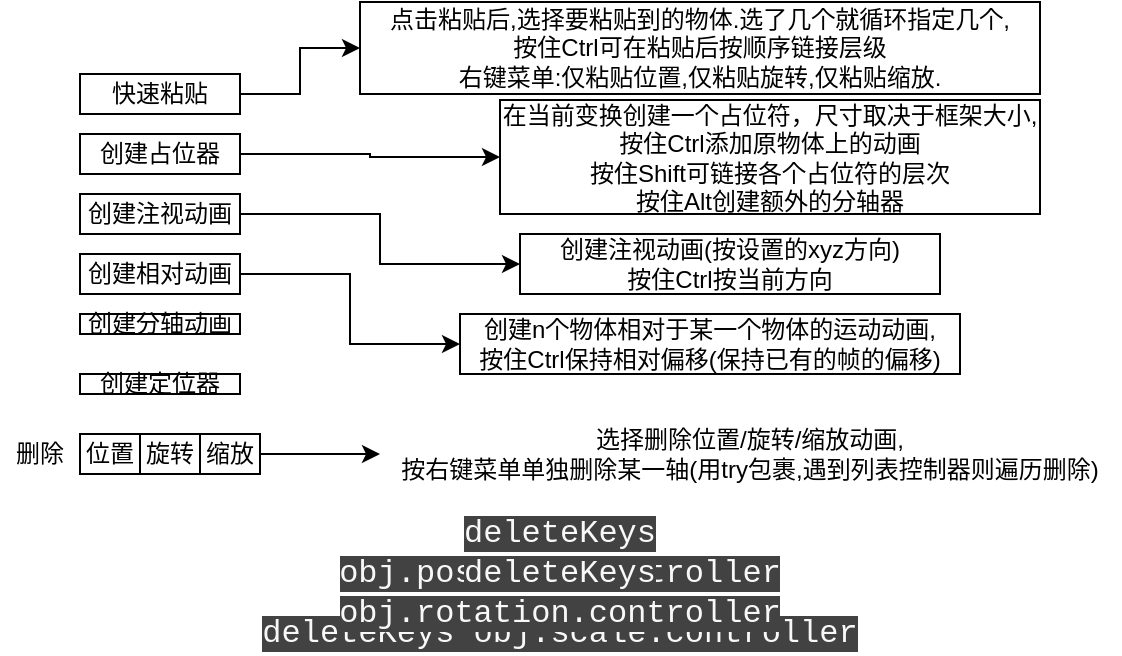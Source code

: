 <mxfile version="14.1.8" type="device"><diagram id="7xiE6RYRiQGMGOgVuofk" name="第 1 页"><mxGraphModel dx="621" dy="461" grid="1" gridSize="10" guides="1" tooltips="1" connect="1" arrows="1" fold="1" page="1" pageScale="1" pageWidth="827" pageHeight="1169" math="0" shadow="0"><root><mxCell id="0"/><mxCell id="1" parent="0"/><mxCell id="pkAl36hF4ZdFCa-bUt4K-17" style="edgeStyle=orthogonalEdgeStyle;rounded=0;orthogonalLoop=1;jettySize=auto;html=1;entryX=0;entryY=0.5;entryDx=0;entryDy=0;" edge="1" parent="1" source="pkAl36hF4ZdFCa-bUt4K-2" target="pkAl36hF4ZdFCa-bUt4K-11"><mxGeometry relative="1" as="geometry"/></mxCell><mxCell id="pkAl36hF4ZdFCa-bUt4K-2" value="快速粘贴" style="rounded=0;whiteSpace=wrap;html=1;" vertex="1" parent="1"><mxGeometry x="40" y="40" width="80" height="20" as="geometry"/></mxCell><mxCell id="pkAl36hF4ZdFCa-bUt4K-10" value="" style="edgeStyle=orthogonalEdgeStyle;rounded=0;orthogonalLoop=1;jettySize=auto;html=1;" edge="1" parent="1" source="pkAl36hF4ZdFCa-bUt4K-3" target="pkAl36hF4ZdFCa-bUt4K-8"><mxGeometry relative="1" as="geometry"/></mxCell><mxCell id="pkAl36hF4ZdFCa-bUt4K-3" value="创建占位器" style="rounded=0;whiteSpace=wrap;html=1;" vertex="1" parent="1"><mxGeometry x="40" y="70" width="80" height="20" as="geometry"/></mxCell><mxCell id="pkAl36hF4ZdFCa-bUt4K-13" style="edgeStyle=orthogonalEdgeStyle;rounded=0;orthogonalLoop=1;jettySize=auto;html=1;entryX=0;entryY=0.5;entryDx=0;entryDy=0;" edge="1" parent="1" source="pkAl36hF4ZdFCa-bUt4K-4" target="pkAl36hF4ZdFCa-bUt4K-9"><mxGeometry relative="1" as="geometry"/></mxCell><mxCell id="pkAl36hF4ZdFCa-bUt4K-4" value="创建注视动画" style="rounded=0;whiteSpace=wrap;html=1;" vertex="1" parent="1"><mxGeometry x="40" y="100" width="80" height="20" as="geometry"/></mxCell><mxCell id="pkAl36hF4ZdFCa-bUt4K-18" style="edgeStyle=orthogonalEdgeStyle;rounded=0;orthogonalLoop=1;jettySize=auto;html=1;entryX=0;entryY=0.5;entryDx=0;entryDy=0;" edge="1" parent="1" source="pkAl36hF4ZdFCa-bUt4K-5" target="pkAl36hF4ZdFCa-bUt4K-14"><mxGeometry relative="1" as="geometry"/></mxCell><mxCell id="pkAl36hF4ZdFCa-bUt4K-5" value="创建相对动画" style="rounded=0;whiteSpace=wrap;html=1;" vertex="1" parent="1"><mxGeometry x="40" y="130" width="80" height="20" as="geometry"/></mxCell><mxCell id="pkAl36hF4ZdFCa-bUt4K-6" value="创建分轴动画" style="rounded=0;whiteSpace=wrap;html=1;" vertex="1" parent="1"><mxGeometry x="40" y="160" width="80" height="10" as="geometry"/></mxCell><mxCell id="pkAl36hF4ZdFCa-bUt4K-7" value="创建定位器" style="rounded=0;whiteSpace=wrap;html=1;" vertex="1" parent="1"><mxGeometry x="40" y="190" width="80" height="10" as="geometry"/></mxCell><mxCell id="pkAl36hF4ZdFCa-bUt4K-8" value="在当前变换创建一个占位符，尺寸取决于框架大小,&lt;br&gt;按住Ctrl添加原物体上的动画&lt;br&gt;按住Shift可链接各个占位符的层次&lt;br&gt;按住Alt创建额外的分轴器" style="text;html=1;align=center;verticalAlign=middle;whiteSpace=wrap;rounded=0;strokeColor=#000000;perimeterSpacing=0;" vertex="1" parent="1"><mxGeometry x="250" y="53" width="270" height="57" as="geometry"/></mxCell><mxCell id="pkAl36hF4ZdFCa-bUt4K-9" value="创建注视动画(按设置的xyz方向)&lt;br&gt;按住Ctrl按当前方向" style="text;html=1;fillColor=none;align=center;verticalAlign=middle;whiteSpace=wrap;rounded=0;strokeColor=#000000;" vertex="1" parent="1"><mxGeometry x="260" y="120" width="210" height="30" as="geometry"/></mxCell><mxCell id="pkAl36hF4ZdFCa-bUt4K-11" value="点击粘贴后,选择要粘贴到的物体.选了几个就循环指定几个,&lt;br&gt;按住Ctrl可在粘贴后按顺序链接层级&lt;br&gt;右键菜单:仅粘贴位置,仅粘贴旋转,仅粘贴缩放." style="text;html=1;fillColor=none;align=center;verticalAlign=middle;whiteSpace=wrap;rounded=0;strokeColor=#000000;" vertex="1" parent="1"><mxGeometry x="180" y="4" width="340" height="46" as="geometry"/></mxCell><mxCell id="pkAl36hF4ZdFCa-bUt4K-14" value="创建n个物体相对于某一个物体的运动动画,&lt;br&gt;按住Ctrl保持相对偏移(保持已有的帧的偏移)" style="text;html=1;fillColor=none;align=center;verticalAlign=middle;whiteSpace=wrap;rounded=0;strokeColor=#000000;" vertex="1" parent="1"><mxGeometry x="230" y="160" width="250" height="30" as="geometry"/></mxCell><mxCell id="pkAl36hF4ZdFCa-bUt4K-15" value="位置" style="rounded=0;whiteSpace=wrap;html=1;" vertex="1" parent="1"><mxGeometry x="40" y="220" width="30" height="20" as="geometry"/></mxCell><mxCell id="pkAl36hF4ZdFCa-bUt4K-16" value="旋转" style="rounded=0;whiteSpace=wrap;html=1;" vertex="1" parent="1"><mxGeometry x="70" y="220" width="30" height="20" as="geometry"/></mxCell><mxCell id="pkAl36hF4ZdFCa-bUt4K-19" value="删除" style="text;html=1;strokeColor=none;fillColor=none;align=center;verticalAlign=middle;whiteSpace=wrap;rounded=0;" vertex="1" parent="1"><mxGeometry y="220" width="40" height="20" as="geometry"/></mxCell><mxCell id="pkAl36hF4ZdFCa-bUt4K-22" style="edgeStyle=orthogonalEdgeStyle;rounded=0;orthogonalLoop=1;jettySize=auto;html=1;" edge="1" parent="1" source="pkAl36hF4ZdFCa-bUt4K-20" target="pkAl36hF4ZdFCa-bUt4K-21"><mxGeometry relative="1" as="geometry"/></mxCell><mxCell id="pkAl36hF4ZdFCa-bUt4K-20" value="缩放" style="rounded=0;whiteSpace=wrap;html=1;" vertex="1" parent="1"><mxGeometry x="100" y="220" width="30" height="20" as="geometry"/></mxCell><mxCell id="pkAl36hF4ZdFCa-bUt4K-21" value="选择删除位置/旋转/缩放动画,&lt;br&gt;按右键菜单单独删除某一轴(用try包裹,遇到列表控制器则遍历删除)" style="text;html=1;strokeColor=none;fillColor=none;align=center;verticalAlign=middle;whiteSpace=wrap;rounded=0;" vertex="1" parent="1"><mxGeometry x="190" y="220" width="370" height="20" as="geometry"/></mxCell><mxCell id="pkAl36hF4ZdFCa-bUt4K-23" value="&lt;span style=&quot;color: rgb(248 , 248 , 248) ; font-family: &amp;#34;consolas&amp;#34; , &amp;#34;menlo&amp;#34; , &amp;#34;monaco&amp;#34; , &amp;#34;lucida console&amp;#34; , &amp;#34;liberation mono&amp;#34; , &amp;#34;dejavu sans mono&amp;#34; , &amp;#34;bitstream vera sans mono&amp;#34; , &amp;#34;courier new&amp;#34; , monospace ; font-size: 16px ; background-color: rgb(66 , 66 , 66)&quot;&gt;deleteKeys obj.scale.controller&lt;/span&gt;" style="text;html=1;strokeColor=none;fillColor=none;align=center;verticalAlign=middle;whiteSpace=wrap;rounded=0;" vertex="1" parent="1"><mxGeometry x="120" y="310" width="320" height="20" as="geometry"/></mxCell><mxCell id="pkAl36hF4ZdFCa-bUt4K-24" value="&lt;span style=&quot;color: rgb(248 , 248 , 248) ; font-family: &amp;#34;consolas&amp;#34; , &amp;#34;menlo&amp;#34; , &amp;#34;monaco&amp;#34; , &amp;#34;lucida console&amp;#34; , &amp;#34;liberation mono&amp;#34; , &amp;#34;dejavu sans mono&amp;#34; , &amp;#34;bitstream vera sans mono&amp;#34; , &amp;#34;courier new&amp;#34; , monospace ; font-size: 16px ; background-color: rgb(66 , 66 , 66)&quot;&gt;deleteKeys obj.position.controller&lt;/span&gt;" style="text;html=1;strokeColor=none;fillColor=none;align=center;verticalAlign=middle;whiteSpace=wrap;rounded=0;" vertex="1" parent="1"><mxGeometry x="120" y="270" width="320" height="20" as="geometry"/></mxCell><mxCell id="pkAl36hF4ZdFCa-bUt4K-25" value="&lt;span style=&quot;color: rgb(248 , 248 , 248) ; font-family: &amp;#34;consolas&amp;#34; , &amp;#34;menlo&amp;#34; , &amp;#34;monaco&amp;#34; , &amp;#34;lucida console&amp;#34; , &amp;#34;liberation mono&amp;#34; , &amp;#34;dejavu sans mono&amp;#34; , &amp;#34;bitstream vera sans mono&amp;#34; , &amp;#34;courier new&amp;#34; , monospace ; font-size: 16px ; background-color: rgb(66 , 66 , 66)&quot;&gt;deleteKeys obj.rotation.controller&lt;/span&gt;" style="text;html=1;strokeColor=none;fillColor=none;align=center;verticalAlign=middle;whiteSpace=wrap;rounded=0;" vertex="1" parent="1"><mxGeometry x="120" y="290" width="320" height="20" as="geometry"/></mxCell></root></mxGraphModel></diagram></mxfile>